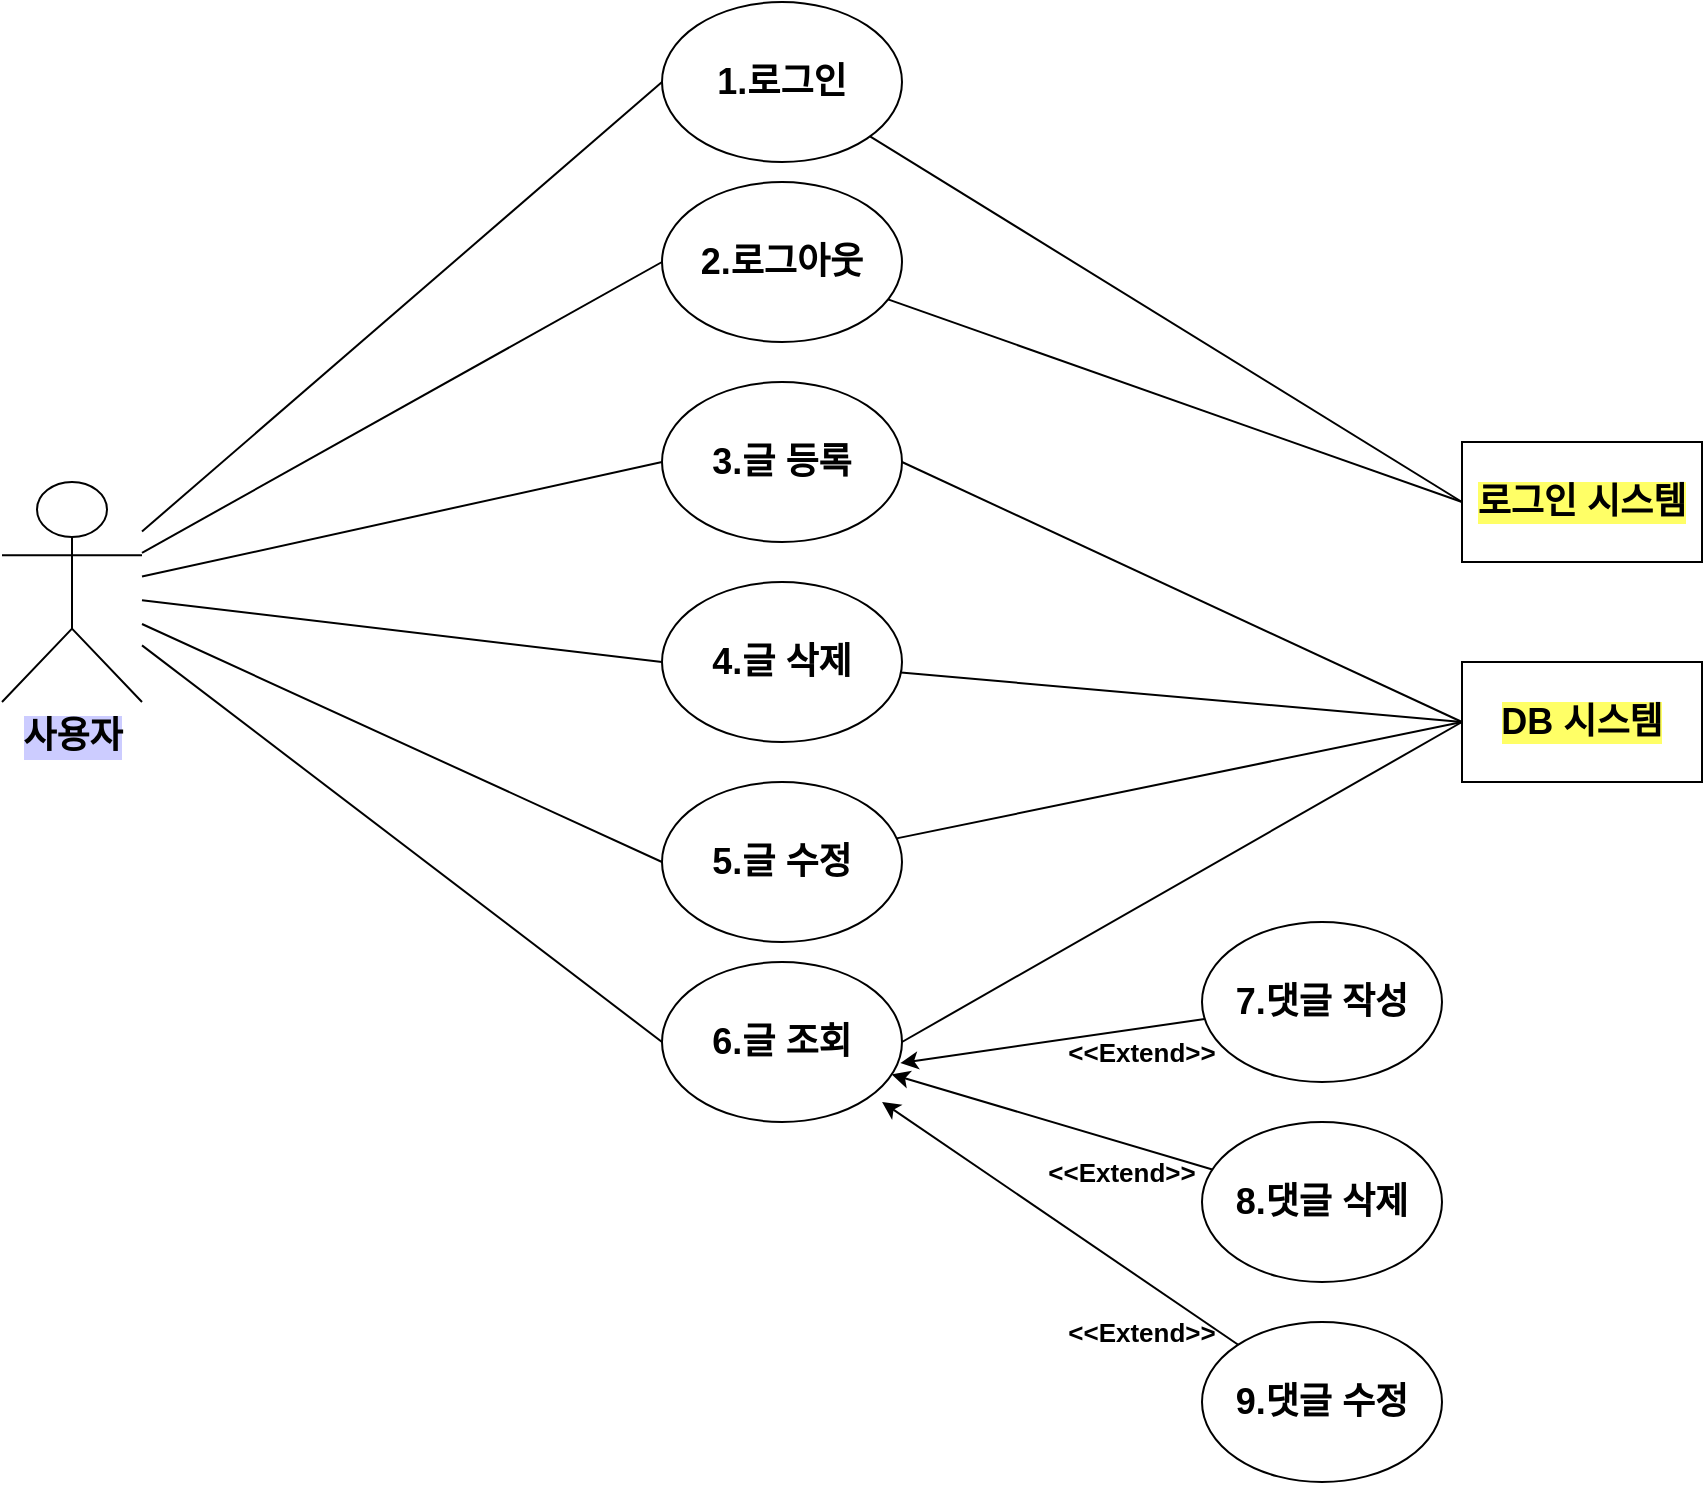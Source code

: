 <mxfile version="20.4.0" type="github">
  <diagram id="tU5R9xd9DCvq7G_De_VE" name="페이지-1">
    <mxGraphModel dx="1038" dy="521" grid="1" gridSize="10" guides="1" tooltips="1" connect="1" arrows="1" fold="1" page="1" pageScale="1" pageWidth="1169" pageHeight="827" math="0" shadow="0">
      <root>
        <mxCell id="0" />
        <mxCell id="1" parent="0" />
        <mxCell id="QHHW-yKXVBZxXvs7iB2v-13" style="rounded=0;orthogonalLoop=1;jettySize=auto;html=1;entryX=0;entryY=0.5;entryDx=0;entryDy=0;endArrow=none;endFill=0;fontSize=18;fontStyle=1" parent="1" source="QHHW-yKXVBZxXvs7iB2v-1" target="QHHW-yKXVBZxXvs7iB2v-2" edge="1">
          <mxGeometry relative="1" as="geometry" />
        </mxCell>
        <mxCell id="QHHW-yKXVBZxXvs7iB2v-14" style="edgeStyle=none;rounded=0;orthogonalLoop=1;jettySize=auto;html=1;entryX=0;entryY=0.5;entryDx=0;entryDy=0;endArrow=none;endFill=0;fontSize=18;fontStyle=1" parent="1" source="QHHW-yKXVBZxXvs7iB2v-1" target="QHHW-yKXVBZxXvs7iB2v-3" edge="1">
          <mxGeometry relative="1" as="geometry" />
        </mxCell>
        <mxCell id="QHHW-yKXVBZxXvs7iB2v-15" style="edgeStyle=none;rounded=0;orthogonalLoop=1;jettySize=auto;html=1;entryX=0;entryY=0.5;entryDx=0;entryDy=0;endArrow=none;endFill=0;fontSize=18;fontStyle=1" parent="1" source="QHHW-yKXVBZxXvs7iB2v-1" target="QHHW-yKXVBZxXvs7iB2v-4" edge="1">
          <mxGeometry relative="1" as="geometry" />
        </mxCell>
        <mxCell id="QHHW-yKXVBZxXvs7iB2v-16" style="edgeStyle=none;rounded=0;orthogonalLoop=1;jettySize=auto;html=1;entryX=0;entryY=0.5;entryDx=0;entryDy=0;endArrow=none;endFill=0;fontSize=18;fontStyle=1" parent="1" source="QHHW-yKXVBZxXvs7iB2v-1" target="QHHW-yKXVBZxXvs7iB2v-5" edge="1">
          <mxGeometry relative="1" as="geometry" />
        </mxCell>
        <mxCell id="QHHW-yKXVBZxXvs7iB2v-17" style="edgeStyle=none;rounded=0;orthogonalLoop=1;jettySize=auto;html=1;entryX=0;entryY=0.5;entryDx=0;entryDy=0;endArrow=none;endFill=0;fontSize=18;fontStyle=1" parent="1" source="QHHW-yKXVBZxXvs7iB2v-1" target="QHHW-yKXVBZxXvs7iB2v-6" edge="1">
          <mxGeometry relative="1" as="geometry" />
        </mxCell>
        <mxCell id="QHHW-yKXVBZxXvs7iB2v-18" style="edgeStyle=none;rounded=0;orthogonalLoop=1;jettySize=auto;html=1;entryX=0;entryY=0.5;entryDx=0;entryDy=0;endArrow=none;endFill=0;fontSize=18;fontStyle=1" parent="1" source="QHHW-yKXVBZxXvs7iB2v-1" target="QHHW-yKXVBZxXvs7iB2v-7" edge="1">
          <mxGeometry relative="1" as="geometry" />
        </mxCell>
        <mxCell id="QHHW-yKXVBZxXvs7iB2v-1" value="사용자" style="shape=umlActor;verticalLabelPosition=bottom;verticalAlign=top;html=1;outlineConnect=0;fontSize=18;fontStyle=1;labelBackgroundColor=#CCCCFF;" parent="1" vertex="1">
          <mxGeometry x="70" y="270" width="70" height="110" as="geometry" />
        </mxCell>
        <mxCell id="QHHW-yKXVBZxXvs7iB2v-19" style="edgeStyle=none;rounded=0;orthogonalLoop=1;jettySize=auto;html=1;entryX=0;entryY=0.5;entryDx=0;entryDy=0;endArrow=none;endFill=0;fontSize=18;fontStyle=1" parent="1" source="QHHW-yKXVBZxXvs7iB2v-2" target="QHHW-yKXVBZxXvs7iB2v-9" edge="1">
          <mxGeometry relative="1" as="geometry" />
        </mxCell>
        <mxCell id="QHHW-yKXVBZxXvs7iB2v-2" value="1.로그인" style="ellipse;whiteSpace=wrap;html=1;fontSize=18;fontStyle=1" parent="1" vertex="1">
          <mxGeometry x="400" y="30" width="120" height="80" as="geometry" />
        </mxCell>
        <mxCell id="QHHW-yKXVBZxXvs7iB2v-20" style="edgeStyle=none;rounded=0;orthogonalLoop=1;jettySize=auto;html=1;entryX=0;entryY=0.5;entryDx=0;entryDy=0;endArrow=none;endFill=0;fontSize=18;fontStyle=1" parent="1" source="QHHW-yKXVBZxXvs7iB2v-3" target="QHHW-yKXVBZxXvs7iB2v-9" edge="1">
          <mxGeometry relative="1" as="geometry" />
        </mxCell>
        <mxCell id="QHHW-yKXVBZxXvs7iB2v-3" value="2.로그아웃" style="ellipse;whiteSpace=wrap;html=1;fontSize=18;fontStyle=1" parent="1" vertex="1">
          <mxGeometry x="400" y="120" width="120" height="80" as="geometry" />
        </mxCell>
        <mxCell id="QHHW-yKXVBZxXvs7iB2v-21" style="edgeStyle=none;rounded=0;orthogonalLoop=1;jettySize=auto;html=1;entryX=0;entryY=0.5;entryDx=0;entryDy=0;endArrow=none;endFill=0;exitX=1;exitY=0.5;exitDx=0;exitDy=0;fontSize=18;fontStyle=1" parent="1" source="QHHW-yKXVBZxXvs7iB2v-4" target="QHHW-yKXVBZxXvs7iB2v-11" edge="1">
          <mxGeometry relative="1" as="geometry" />
        </mxCell>
        <mxCell id="QHHW-yKXVBZxXvs7iB2v-4" value="3.글 등록" style="ellipse;whiteSpace=wrap;html=1;fontSize=18;fontStyle=1" parent="1" vertex="1">
          <mxGeometry x="400" y="220" width="120" height="80" as="geometry" />
        </mxCell>
        <mxCell id="QHHW-yKXVBZxXvs7iB2v-22" style="edgeStyle=none;rounded=0;orthogonalLoop=1;jettySize=auto;html=1;entryX=0;entryY=0.5;entryDx=0;entryDy=0;endArrow=none;endFill=0;fontSize=18;fontStyle=1" parent="1" source="QHHW-yKXVBZxXvs7iB2v-5" target="QHHW-yKXVBZxXvs7iB2v-11" edge="1">
          <mxGeometry relative="1" as="geometry" />
        </mxCell>
        <mxCell id="QHHW-yKXVBZxXvs7iB2v-5" value="4.글 삭제" style="ellipse;whiteSpace=wrap;html=1;fontSize=18;fontStyle=1" parent="1" vertex="1">
          <mxGeometry x="400" y="320" width="120" height="80" as="geometry" />
        </mxCell>
        <mxCell id="QHHW-yKXVBZxXvs7iB2v-23" style="edgeStyle=none;rounded=0;orthogonalLoop=1;jettySize=auto;html=1;entryX=0;entryY=0.5;entryDx=0;entryDy=0;endArrow=none;endFill=0;fontSize=18;fontStyle=1" parent="1" source="QHHW-yKXVBZxXvs7iB2v-6" target="QHHW-yKXVBZxXvs7iB2v-11" edge="1">
          <mxGeometry relative="1" as="geometry" />
        </mxCell>
        <mxCell id="QHHW-yKXVBZxXvs7iB2v-6" value="5.글 수정" style="ellipse;whiteSpace=wrap;html=1;fontSize=18;fontStyle=1" parent="1" vertex="1">
          <mxGeometry x="400" y="420" width="120" height="80" as="geometry" />
        </mxCell>
        <mxCell id="QHHW-yKXVBZxXvs7iB2v-24" style="edgeStyle=none;rounded=0;orthogonalLoop=1;jettySize=auto;html=1;endArrow=none;endFill=0;fontSize=18;fontStyle=1;entryX=0;entryY=0.5;entryDx=0;entryDy=0;exitX=1;exitY=0.5;exitDx=0;exitDy=0;" parent="1" source="QHHW-yKXVBZxXvs7iB2v-7" target="QHHW-yKXVBZxXvs7iB2v-11" edge="1">
          <mxGeometry relative="1" as="geometry">
            <mxPoint x="800" y="460" as="targetPoint" />
          </mxGeometry>
        </mxCell>
        <mxCell id="QHHW-yKXVBZxXvs7iB2v-25" style="edgeStyle=none;rounded=0;orthogonalLoop=1;jettySize=auto;html=1;endArrow=none;endFill=0;startArrow=classic;startFill=1;fontSize=18;fontStyle=1" parent="1" source="QHHW-yKXVBZxXvs7iB2v-7" target="QHHW-yKXVBZxXvs7iB2v-8" edge="1">
          <mxGeometry relative="1" as="geometry" />
        </mxCell>
        <mxCell id="QHHW-yKXVBZxXvs7iB2v-7" value="6.글 조회" style="ellipse;whiteSpace=wrap;html=1;fontSize=18;fontStyle=1" parent="1" vertex="1">
          <mxGeometry x="400" y="510" width="120" height="80" as="geometry" />
        </mxCell>
        <mxCell id="QHHW-yKXVBZxXvs7iB2v-8" value="8.댓글 삭제" style="ellipse;whiteSpace=wrap;html=1;fontSize=18;fontStyle=1" parent="1" vertex="1">
          <mxGeometry x="670" y="590" width="120" height="80" as="geometry" />
        </mxCell>
        <mxCell id="QHHW-yKXVBZxXvs7iB2v-9" value="로그인 시스템" style="rounded=0;whiteSpace=wrap;html=1;fontSize=18;fontStyle=1;labelBackgroundColor=#FFFF66;" parent="1" vertex="1">
          <mxGeometry x="800" y="250" width="120" height="60" as="geometry" />
        </mxCell>
        <mxCell id="QHHW-yKXVBZxXvs7iB2v-11" value="DB 시스템" style="rounded=0;whiteSpace=wrap;html=1;fontSize=18;fontStyle=1;labelBackgroundColor=#FFFF66;" parent="1" vertex="1">
          <mxGeometry x="800" y="360" width="120" height="60" as="geometry" />
        </mxCell>
        <mxCell id="QHHW-yKXVBZxXvs7iB2v-26" value="&amp;lt;&amp;lt;Extend&amp;gt;&amp;gt;" style="text;html=1;strokeColor=none;fillColor=none;align=center;verticalAlign=middle;whiteSpace=wrap;rounded=0;fontSize=13;fontStyle=1" parent="1" vertex="1">
          <mxGeometry x="620" y="690" width="40" height="10" as="geometry" />
        </mxCell>
        <mxCell id="ZnPQfKyPM1ZErcbYO8cb-5" style="edgeStyle=none;rounded=0;orthogonalLoop=1;jettySize=auto;html=1;entryX=0.917;entryY=0.875;entryDx=0;entryDy=0;entryPerimeter=0;" parent="1" source="ZnPQfKyPM1ZErcbYO8cb-1" target="QHHW-yKXVBZxXvs7iB2v-7" edge="1">
          <mxGeometry relative="1" as="geometry" />
        </mxCell>
        <mxCell id="ZnPQfKyPM1ZErcbYO8cb-1" value="9.댓글 수정" style="ellipse;whiteSpace=wrap;html=1;fontSize=18;fontStyle=1" parent="1" vertex="1">
          <mxGeometry x="670" y="690" width="120" height="80" as="geometry" />
        </mxCell>
        <mxCell id="ZnPQfKyPM1ZErcbYO8cb-3" style="rounded=0;orthogonalLoop=1;jettySize=auto;html=1;entryX=0.993;entryY=0.632;entryDx=0;entryDy=0;entryPerimeter=0;" parent="1" source="ZnPQfKyPM1ZErcbYO8cb-2" target="QHHW-yKXVBZxXvs7iB2v-7" edge="1">
          <mxGeometry relative="1" as="geometry" />
        </mxCell>
        <mxCell id="ZnPQfKyPM1ZErcbYO8cb-2" value="7.댓글 작성" style="ellipse;whiteSpace=wrap;html=1;fontSize=18;fontStyle=1" parent="1" vertex="1">
          <mxGeometry x="670" y="490" width="120" height="80" as="geometry" />
        </mxCell>
        <mxCell id="ZnPQfKyPM1ZErcbYO8cb-6" value="&amp;lt;&amp;lt;Extend&amp;gt;&amp;gt;" style="text;html=1;strokeColor=none;fillColor=none;align=center;verticalAlign=middle;whiteSpace=wrap;rounded=0;fontSize=13;fontStyle=1" parent="1" vertex="1">
          <mxGeometry x="610" y="610" width="40" height="10" as="geometry" />
        </mxCell>
        <mxCell id="ZnPQfKyPM1ZErcbYO8cb-7" value="&amp;lt;&amp;lt;Extend&amp;gt;&amp;gt;" style="text;html=1;strokeColor=none;fillColor=none;align=center;verticalAlign=middle;whiteSpace=wrap;rounded=0;fontSize=13;fontStyle=1" parent="1" vertex="1">
          <mxGeometry x="620" y="550" width="40" height="10" as="geometry" />
        </mxCell>
      </root>
    </mxGraphModel>
  </diagram>
</mxfile>
